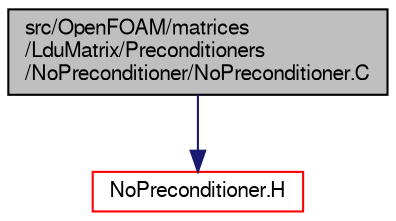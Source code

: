 digraph "src/OpenFOAM/matrices/LduMatrix/Preconditioners/NoPreconditioner/NoPreconditioner.C"
{
  bgcolor="transparent";
  edge [fontname="FreeSans",fontsize="10",labelfontname="FreeSans",labelfontsize="10"];
  node [fontname="FreeSans",fontsize="10",shape=record];
  Node1 [label="src/OpenFOAM/matrices\l/LduMatrix/Preconditioners\l/NoPreconditioner/NoPreconditioner.C",height=0.2,width=0.4,color="black", fillcolor="grey75", style="filled" fontcolor="black"];
  Node1 -> Node2 [color="midnightblue",fontsize="10",style="solid",fontname="FreeSans"];
  Node2 [label="NoPreconditioner.H",height=0.2,width=0.4,color="red",URL="$a07861.html"];
}
